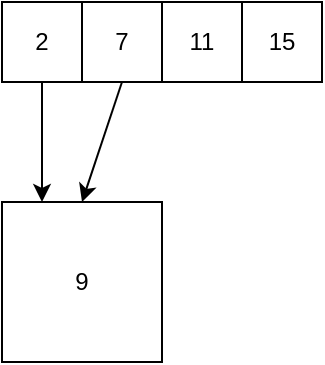 <mxfile version="12.6.5" type="github">
  <diagram id="Q3YkI194S7esORd1z6mn" name="Page-1">
    <mxGraphModel dx="1422" dy="721" grid="1" gridSize="10" guides="1" tooltips="1" connect="1" arrows="1" fold="1" page="1" pageScale="1" pageWidth="850" pageHeight="1100" math="0" shadow="0">
      <root>
        <mxCell id="0"/>
        <mxCell id="1" parent="0"/>
        <mxCell id="HP0n1755PlnehS4s_hQY-1" value="2" style="whiteSpace=wrap;html=1;aspect=fixed;" vertex="1" parent="1">
          <mxGeometry x="160" y="50" width="40" height="40" as="geometry"/>
        </mxCell>
        <mxCell id="HP0n1755PlnehS4s_hQY-2" value="7" style="whiteSpace=wrap;html=1;aspect=fixed;" vertex="1" parent="1">
          <mxGeometry x="200" y="50" width="40" height="40" as="geometry"/>
        </mxCell>
        <mxCell id="HP0n1755PlnehS4s_hQY-3" value="11" style="whiteSpace=wrap;html=1;aspect=fixed;" vertex="1" parent="1">
          <mxGeometry x="240" y="50" width="40" height="40" as="geometry"/>
        </mxCell>
        <mxCell id="HP0n1755PlnehS4s_hQY-4" value="15" style="whiteSpace=wrap;html=1;aspect=fixed;" vertex="1" parent="1">
          <mxGeometry x="280" y="50" width="40" height="40" as="geometry"/>
        </mxCell>
        <mxCell id="HP0n1755PlnehS4s_hQY-5" value="9" style="whiteSpace=wrap;html=1;aspect=fixed;" vertex="1" parent="1">
          <mxGeometry x="160" y="150" width="80" height="80" as="geometry"/>
        </mxCell>
        <mxCell id="HP0n1755PlnehS4s_hQY-6" value="" style="endArrow=classic;html=1;exitX=0.5;exitY=1;exitDx=0;exitDy=0;entryX=0.25;entryY=0;entryDx=0;entryDy=0;" edge="1" parent="1" source="HP0n1755PlnehS4s_hQY-1" target="HP0n1755PlnehS4s_hQY-5">
          <mxGeometry width="50" height="50" relative="1" as="geometry">
            <mxPoint x="160" y="180" as="sourcePoint"/>
            <mxPoint x="200" y="148" as="targetPoint"/>
          </mxGeometry>
        </mxCell>
        <mxCell id="HP0n1755PlnehS4s_hQY-7" value="" style="endArrow=classic;html=1;entryX=0.5;entryY=0;entryDx=0;entryDy=0;exitX=0.5;exitY=1;exitDx=0;exitDy=0;" edge="1" parent="1" source="HP0n1755PlnehS4s_hQY-2" target="HP0n1755PlnehS4s_hQY-5">
          <mxGeometry width="50" height="50" relative="1" as="geometry">
            <mxPoint x="160" y="300" as="sourcePoint"/>
            <mxPoint x="210" y="250" as="targetPoint"/>
          </mxGeometry>
        </mxCell>
      </root>
    </mxGraphModel>
  </diagram>
</mxfile>
